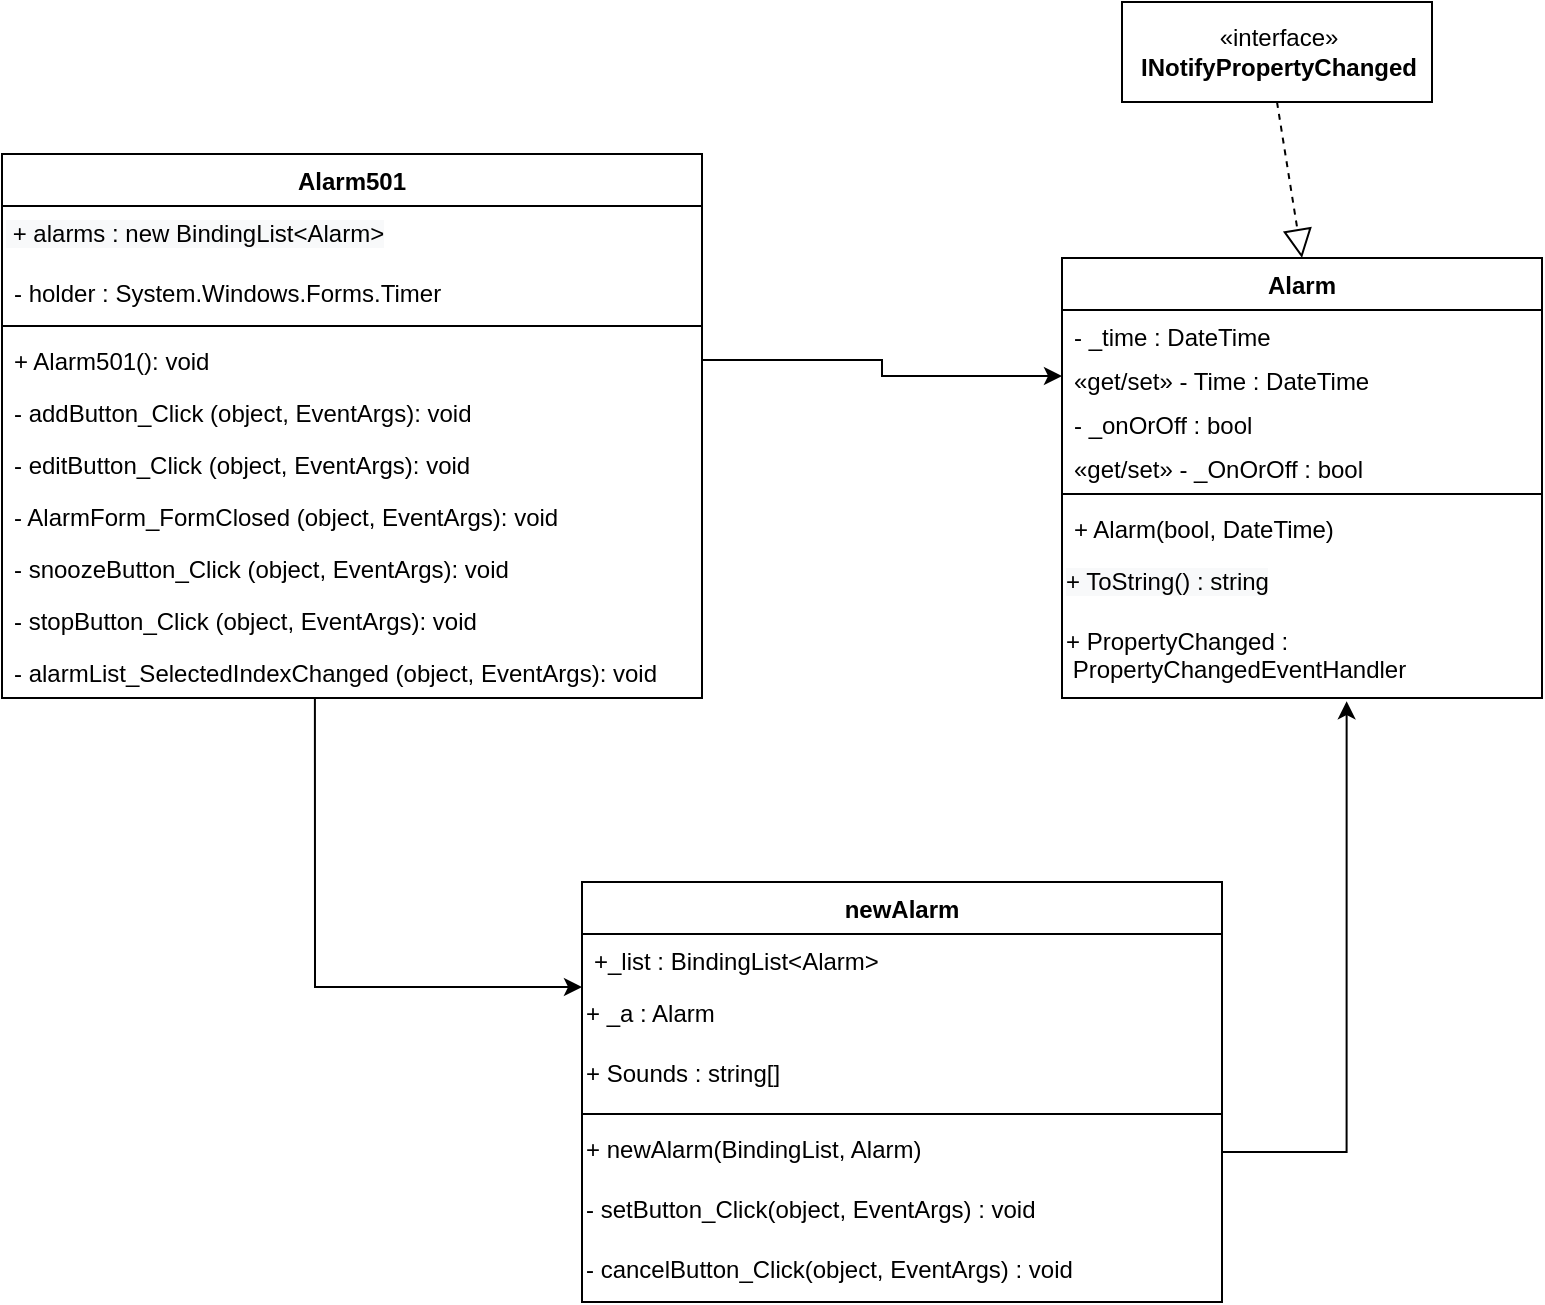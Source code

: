 <mxfile version="16.6.5" type="device"><diagram id="BD8AiTBZXwITBo6jQqy-" name="Page-1"><mxGraphModel dx="1038" dy="538" grid="1" gridSize="10" guides="1" tooltips="1" connect="1" arrows="1" fold="1" page="1" pageScale="1" pageWidth="850" pageHeight="1100" math="0" shadow="0"><root><mxCell id="0"/><mxCell id="1" parent="0"/><mxCell id="9IbYU1JsuYIL3_ZVUA-H-1" value="Alarm501" style="swimlane;fontStyle=1;align=center;verticalAlign=top;childLayout=stackLayout;horizontal=1;startSize=26;horizontalStack=0;resizeParent=1;resizeParentMax=0;resizeLast=0;collapsible=1;marginBottom=0;" parent="1" vertex="1"><mxGeometry x="10" y="126" width="350" height="272" as="geometry"/></mxCell><mxCell id="IDQpKu8KwJjtk9IXUo6b-20" value="&lt;span style=&quot;color: rgb(0, 0, 0); font-family: helvetica; font-size: 12px; font-style: normal; font-weight: 400; letter-spacing: normal; text-align: left; text-indent: 0px; text-transform: none; word-spacing: 0px; background-color: rgb(248, 249, 250); display: inline; float: none;&quot;&gt;&amp;nbsp;+ alarms : new BindingList&amp;lt;Alarm&amp;gt;&lt;/span&gt;" style="text;whiteSpace=wrap;html=1;" parent="9IbYU1JsuYIL3_ZVUA-H-1" vertex="1"><mxGeometry y="26" width="350" height="30" as="geometry"/></mxCell><mxCell id="9IbYU1JsuYIL3_ZVUA-H-2" value="- holder : System.Windows.Forms.Timer " style="text;strokeColor=none;fillColor=none;align=left;verticalAlign=top;spacingLeft=4;spacingRight=4;overflow=hidden;rotatable=0;points=[[0,0.5],[1,0.5]];portConstraint=eastwest;" parent="9IbYU1JsuYIL3_ZVUA-H-1" vertex="1"><mxGeometry y="56" width="350" height="26" as="geometry"/></mxCell><mxCell id="9IbYU1JsuYIL3_ZVUA-H-3" value="" style="line;strokeWidth=1;fillColor=none;align=left;verticalAlign=middle;spacingTop=-1;spacingLeft=3;spacingRight=3;rotatable=0;labelPosition=right;points=[];portConstraint=eastwest;" parent="9IbYU1JsuYIL3_ZVUA-H-1" vertex="1"><mxGeometry y="82" width="350" height="8" as="geometry"/></mxCell><mxCell id="9IbYU1JsuYIL3_ZVUA-H-4" value="+ Alarm501(): void" style="text;strokeColor=none;fillColor=none;align=left;verticalAlign=top;spacingLeft=4;spacingRight=4;overflow=hidden;rotatable=0;points=[[0,0.5],[1,0.5]];portConstraint=eastwest;" parent="9IbYU1JsuYIL3_ZVUA-H-1" vertex="1"><mxGeometry y="90" width="350" height="26" as="geometry"/></mxCell><mxCell id="9IbYU1JsuYIL3_ZVUA-H-17" value="- addButton_Click (object, EventArgs): void" style="text;strokeColor=none;fillColor=none;align=left;verticalAlign=top;spacingLeft=4;spacingRight=4;overflow=hidden;rotatable=0;points=[[0,0.5],[1,0.5]];portConstraint=eastwest;" parent="9IbYU1JsuYIL3_ZVUA-H-1" vertex="1"><mxGeometry y="116" width="350" height="26" as="geometry"/></mxCell><mxCell id="9IbYU1JsuYIL3_ZVUA-H-19" value="- editButton_Click (object, EventArgs): void" style="text;strokeColor=none;fillColor=none;align=left;verticalAlign=top;spacingLeft=4;spacingRight=4;overflow=hidden;rotatable=0;points=[[0,0.5],[1,0.5]];portConstraint=eastwest;" parent="9IbYU1JsuYIL3_ZVUA-H-1" vertex="1"><mxGeometry y="142" width="350" height="26" as="geometry"/></mxCell><mxCell id="9IbYU1JsuYIL3_ZVUA-H-20" value="- AlarmForm_FormClosed (object, EventArgs): void" style="text;strokeColor=none;fillColor=none;align=left;verticalAlign=top;spacingLeft=4;spacingRight=4;overflow=hidden;rotatable=0;points=[[0,0.5],[1,0.5]];portConstraint=eastwest;" parent="9IbYU1JsuYIL3_ZVUA-H-1" vertex="1"><mxGeometry y="168" width="350" height="26" as="geometry"/></mxCell><mxCell id="9IbYU1JsuYIL3_ZVUA-H-21" value="- snoozeButton_Click (object, EventArgs): void" style="text;strokeColor=none;fillColor=none;align=left;verticalAlign=top;spacingLeft=4;spacingRight=4;overflow=hidden;rotatable=0;points=[[0,0.5],[1,0.5]];portConstraint=eastwest;" parent="9IbYU1JsuYIL3_ZVUA-H-1" vertex="1"><mxGeometry y="194" width="350" height="26" as="geometry"/></mxCell><mxCell id="9IbYU1JsuYIL3_ZVUA-H-22" value="- stopButton_Click (object, EventArgs): void" style="text;strokeColor=none;fillColor=none;align=left;verticalAlign=top;spacingLeft=4;spacingRight=4;overflow=hidden;rotatable=0;points=[[0,0.5],[1,0.5]];portConstraint=eastwest;" parent="9IbYU1JsuYIL3_ZVUA-H-1" vertex="1"><mxGeometry y="220" width="350" height="26" as="geometry"/></mxCell><mxCell id="9IbYU1JsuYIL3_ZVUA-H-23" value="- alarmList_SelectedIndexChanged (object, EventArgs): void" style="text;strokeColor=none;fillColor=none;align=left;verticalAlign=top;spacingLeft=4;spacingRight=4;overflow=hidden;rotatable=0;points=[[0,0.5],[1,0.5]];portConstraint=eastwest;" parent="9IbYU1JsuYIL3_ZVUA-H-1" vertex="1"><mxGeometry y="246" width="350" height="26" as="geometry"/></mxCell><mxCell id="9IbYU1JsuYIL3_ZVUA-H-5" value="Alarm" style="swimlane;fontStyle=1;align=center;verticalAlign=top;childLayout=stackLayout;horizontal=1;startSize=26;horizontalStack=0;resizeParent=1;resizeParentMax=0;resizeLast=0;collapsible=1;marginBottom=0;" parent="1" vertex="1"><mxGeometry x="540" y="178" width="240" height="220" as="geometry"/></mxCell><mxCell id="9IbYU1JsuYIL3_ZVUA-H-27" value="- _time : DateTime" style="text;strokeColor=none;fillColor=none;align=left;verticalAlign=top;spacingLeft=4;spacingRight=4;overflow=hidden;rotatable=0;points=[[0,0.5],[1,0.5]];portConstraint=eastwest;" parent="9IbYU1JsuYIL3_ZVUA-H-5" vertex="1"><mxGeometry y="26" width="240" height="22" as="geometry"/></mxCell><mxCell id="9IbYU1JsuYIL3_ZVUA-H-6" value="«get/set» - Time : DateTime" style="text;strokeColor=none;fillColor=none;align=left;verticalAlign=top;spacingLeft=4;spacingRight=4;overflow=hidden;rotatable=0;points=[[0,0.5],[1,0.5]];portConstraint=eastwest;" parent="9IbYU1JsuYIL3_ZVUA-H-5" vertex="1"><mxGeometry y="48" width="240" height="22" as="geometry"/></mxCell><mxCell id="9IbYU1JsuYIL3_ZVUA-H-28" value="- _onOrOff : bool" style="text;strokeColor=none;fillColor=none;align=left;verticalAlign=top;spacingLeft=4;spacingRight=4;overflow=hidden;rotatable=0;points=[[0,0.5],[1,0.5]];portConstraint=eastwest;" parent="9IbYU1JsuYIL3_ZVUA-H-5" vertex="1"><mxGeometry y="70" width="240" height="22" as="geometry"/></mxCell><mxCell id="9IbYU1JsuYIL3_ZVUA-H-29" value="«get/set» - _OnOrOff : bool" style="text;strokeColor=none;fillColor=none;align=left;verticalAlign=top;spacingLeft=4;spacingRight=4;overflow=hidden;rotatable=0;points=[[0,0.5],[1,0.5]];portConstraint=eastwest;" parent="9IbYU1JsuYIL3_ZVUA-H-5" vertex="1"><mxGeometry y="92" width="240" height="22" as="geometry"/></mxCell><mxCell id="9IbYU1JsuYIL3_ZVUA-H-7" value="" style="line;strokeWidth=1;fillColor=none;align=left;verticalAlign=middle;spacingTop=-1;spacingLeft=3;spacingRight=3;rotatable=0;labelPosition=right;points=[];portConstraint=eastwest;" parent="9IbYU1JsuYIL3_ZVUA-H-5" vertex="1"><mxGeometry y="114" width="240" height="8" as="geometry"/></mxCell><mxCell id="9IbYU1JsuYIL3_ZVUA-H-8" value="+ Alarm(bool, DateTime)" style="text;strokeColor=none;fillColor=none;align=left;verticalAlign=top;spacingLeft=4;spacingRight=4;overflow=hidden;rotatable=0;points=[[0,0.5],[1,0.5]];portConstraint=eastwest;" parent="9IbYU1JsuYIL3_ZVUA-H-5" vertex="1"><mxGeometry y="122" width="240" height="26" as="geometry"/></mxCell><mxCell id="9IbYU1JsuYIL3_ZVUA-H-30" value="&lt;span style=&quot;color: rgb(0 , 0 , 0) ; font-family: &amp;#34;helvetica&amp;#34; ; font-size: 12px ; font-style: normal ; font-weight: 400 ; letter-spacing: normal ; text-align: left ; text-indent: 0px ; text-transform: none ; word-spacing: 0px ; background-color: rgb(248 , 249 , 250) ; display: inline ; float: none&quot;&gt;+ ToString() : string&lt;/span&gt;" style="text;whiteSpace=wrap;html=1;" parent="9IbYU1JsuYIL3_ZVUA-H-5" vertex="1"><mxGeometry y="148" width="240" height="30" as="geometry"/></mxCell><mxCell id="9IbYU1JsuYIL3_ZVUA-H-31" value="+ PropertyChanged : &amp;nbsp;PropertyChangedEventHandler&amp;nbsp;" style="text;whiteSpace=wrap;html=1;" parent="9IbYU1JsuYIL3_ZVUA-H-5" vertex="1"><mxGeometry y="178" width="240" height="42" as="geometry"/></mxCell><mxCell id="Kq_C2FW8qvpxryzUsmE0-1" style="edgeStyle=orthogonalEdgeStyle;rounded=0;orthogonalLoop=1;jettySize=auto;html=1;entryX=0.593;entryY=1.038;entryDx=0;entryDy=0;entryPerimeter=0;exitX=1;exitY=0.5;exitDx=0;exitDy=0;" edge="1" parent="1" source="9IbYU1JsuYIL3_ZVUA-H-35" target="9IbYU1JsuYIL3_ZVUA-H-31"><mxGeometry relative="1" as="geometry"/></mxCell><mxCell id="9IbYU1JsuYIL3_ZVUA-H-9" value="newAlarm" style="swimlane;fontStyle=1;align=center;verticalAlign=top;childLayout=stackLayout;horizontal=1;startSize=26;horizontalStack=0;resizeParent=1;resizeParentMax=0;resizeLast=0;collapsible=1;marginBottom=0;" parent="1" vertex="1"><mxGeometry x="300" y="490" width="320" height="210" as="geometry"/></mxCell><mxCell id="9IbYU1JsuYIL3_ZVUA-H-10" value="+_list : BindingList&lt;Alarm&gt; " style="text;strokeColor=none;fillColor=none;align=left;verticalAlign=top;spacingLeft=4;spacingRight=4;overflow=hidden;rotatable=0;points=[[0,0.5],[1,0.5]];portConstraint=eastwest;" parent="9IbYU1JsuYIL3_ZVUA-H-9" vertex="1"><mxGeometry y="26" width="320" height="26" as="geometry"/></mxCell><mxCell id="9IbYU1JsuYIL3_ZVUA-H-34" value="+ _a : Alarm&amp;nbsp;" style="text;whiteSpace=wrap;html=1;" parent="9IbYU1JsuYIL3_ZVUA-H-9" vertex="1"><mxGeometry y="52" width="320" height="30" as="geometry"/></mxCell><mxCell id="IDQpKu8KwJjtk9IXUo6b-29" value="+ Sounds : string[]" style="text;whiteSpace=wrap;html=1;" parent="9IbYU1JsuYIL3_ZVUA-H-9" vertex="1"><mxGeometry y="82" width="320" height="30" as="geometry"/></mxCell><mxCell id="9IbYU1JsuYIL3_ZVUA-H-11" value="" style="line;strokeWidth=1;fillColor=none;align=left;verticalAlign=middle;spacingTop=-1;spacingLeft=3;spacingRight=3;rotatable=0;labelPosition=right;points=[];portConstraint=eastwest;" parent="9IbYU1JsuYIL3_ZVUA-H-9" vertex="1"><mxGeometry y="112" width="320" height="8" as="geometry"/></mxCell><mxCell id="9IbYU1JsuYIL3_ZVUA-H-35" value="+ newAlarm(BindingList, Alarm)" style="text;whiteSpace=wrap;html=1;" parent="9IbYU1JsuYIL3_ZVUA-H-9" vertex="1"><mxGeometry y="120" width="320" height="30" as="geometry"/></mxCell><mxCell id="9IbYU1JsuYIL3_ZVUA-H-36" value="- setButton_Click(object, EventArgs) : void" style="text;whiteSpace=wrap;html=1;" parent="9IbYU1JsuYIL3_ZVUA-H-9" vertex="1"><mxGeometry y="150" width="320" height="30" as="geometry"/></mxCell><mxCell id="9IbYU1JsuYIL3_ZVUA-H-37" value="- cancelButton_Click(object, EventArgs) : void" style="text;whiteSpace=wrap;html=1;" parent="9IbYU1JsuYIL3_ZVUA-H-9" vertex="1"><mxGeometry y="180" width="320" height="30" as="geometry"/></mxCell><mxCell id="9IbYU1JsuYIL3_ZVUA-H-24" style="edgeStyle=orthogonalEdgeStyle;rounded=0;orthogonalLoop=1;jettySize=auto;html=1;entryX=0;entryY=0.5;entryDx=0;entryDy=0;exitX=1;exitY=0.5;exitDx=0;exitDy=0;" parent="1" source="9IbYU1JsuYIL3_ZVUA-H-4" target="9IbYU1JsuYIL3_ZVUA-H-6" edge="1"><mxGeometry relative="1" as="geometry"><mxPoint x="360" y="421" as="sourcePoint"/></mxGeometry></mxCell><mxCell id="9IbYU1JsuYIL3_ZVUA-H-25" value="«interface»&lt;br&gt;&lt;b&gt;INotifyPropertyChanged&lt;/b&gt;" style="html=1;" parent="1" vertex="1"><mxGeometry x="570" y="50" width="155" height="50" as="geometry"/></mxCell><mxCell id="9IbYU1JsuYIL3_ZVUA-H-26" value="" style="endArrow=block;dashed=1;endFill=0;endSize=12;html=1;rounded=0;entryX=0.5;entryY=0;entryDx=0;entryDy=0;exitX=0.5;exitY=1;exitDx=0;exitDy=0;" parent="1" source="9IbYU1JsuYIL3_ZVUA-H-25" target="9IbYU1JsuYIL3_ZVUA-H-5" edge="1"><mxGeometry width="160" relative="1" as="geometry"><mxPoint x="450" y="350" as="sourcePoint"/><mxPoint x="610" y="350" as="targetPoint"/></mxGeometry></mxCell><mxCell id="9IbYU1JsuYIL3_ZVUA-H-32" style="edgeStyle=orthogonalEdgeStyle;rounded=0;orthogonalLoop=1;jettySize=auto;html=1;entryX=0;entryY=0.25;entryDx=0;entryDy=0;exitX=0.447;exitY=0.985;exitDx=0;exitDy=0;exitPerimeter=0;" parent="1" source="9IbYU1JsuYIL3_ZVUA-H-23" target="9IbYU1JsuYIL3_ZVUA-H-9" edge="1"><mxGeometry relative="1" as="geometry"><mxPoint x="620" y="750" as="targetPoint"/></mxGeometry></mxCell></root></mxGraphModel></diagram></mxfile>